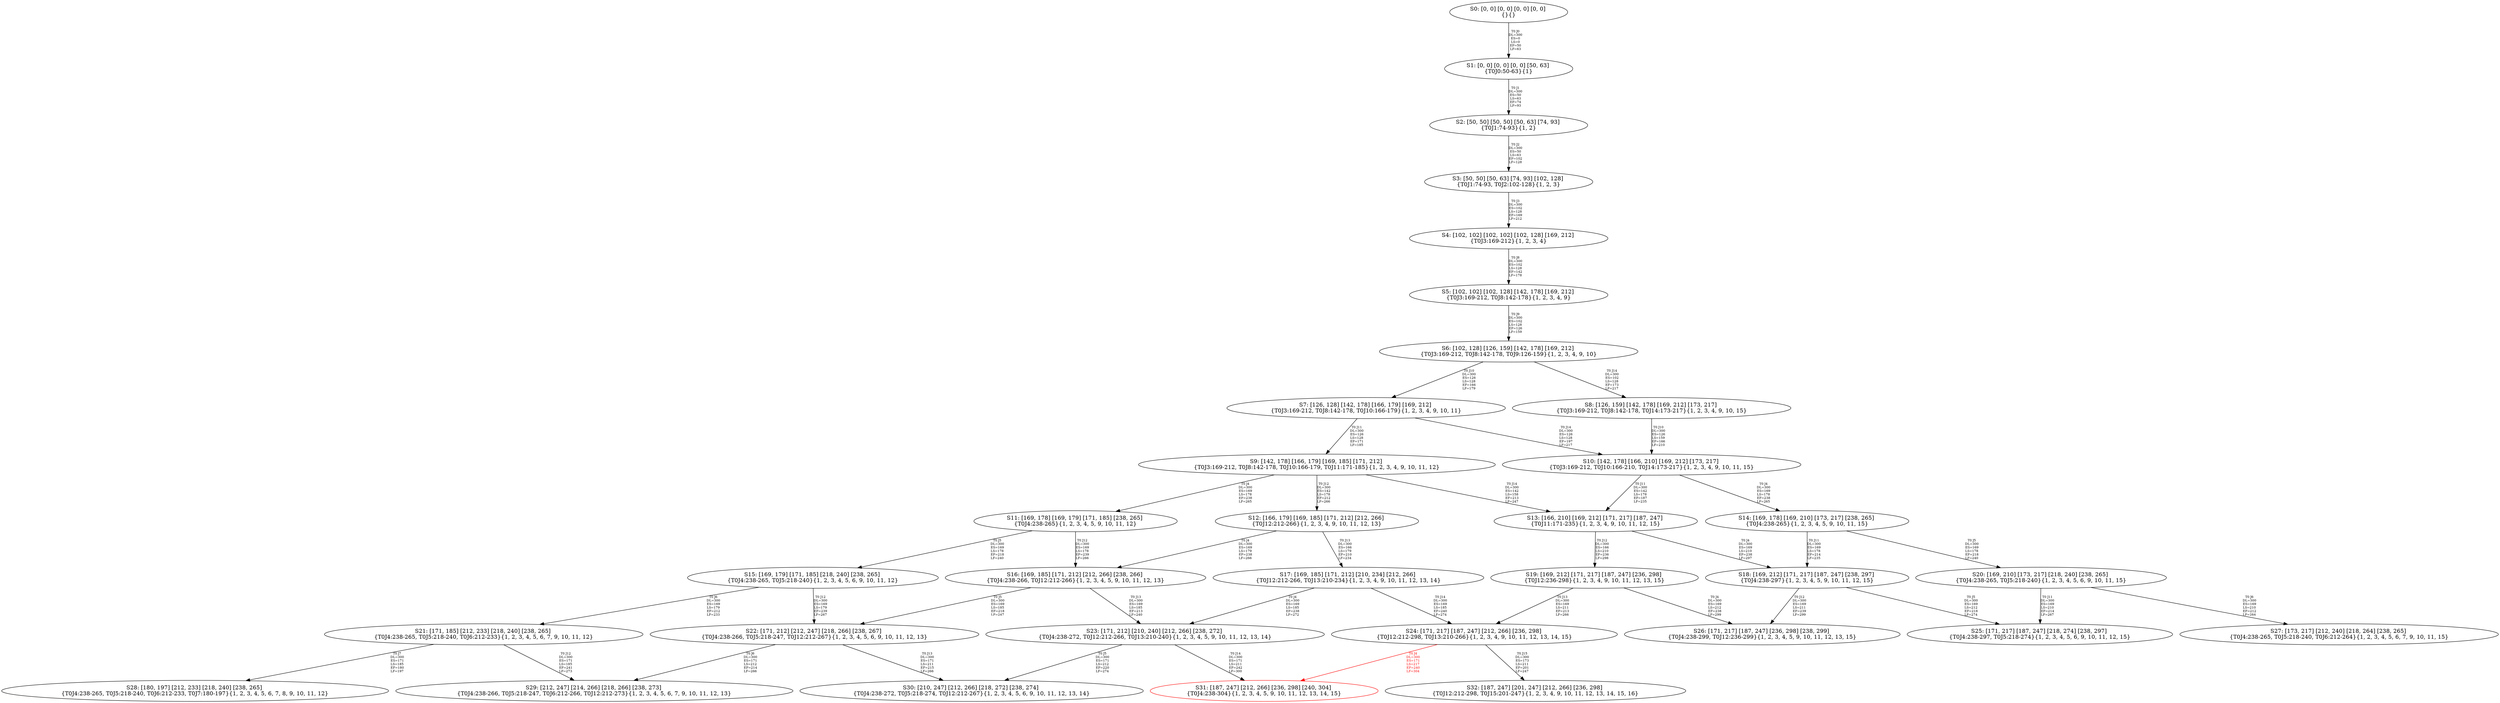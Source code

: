 digraph {
	S0[label="S0: [0, 0] [0, 0] [0, 0] [0, 0] \n{}{}"];
	S1[label="S1: [0, 0] [0, 0] [0, 0] [50, 63] \n{T0J0:50-63}{1}"];
	S2[label="S2: [50, 50] [50, 50] [50, 63] [74, 93] \n{T0J1:74-93}{1, 2}"];
	S3[label="S3: [50, 50] [50, 63] [74, 93] [102, 128] \n{T0J1:74-93, T0J2:102-128}{1, 2, 3}"];
	S4[label="S4: [102, 102] [102, 102] [102, 128] [169, 212] \n{T0J3:169-212}{1, 2, 3, 4}"];
	S5[label="S5: [102, 102] [102, 128] [142, 178] [169, 212] \n{T0J3:169-212, T0J8:142-178}{1, 2, 3, 4, 9}"];
	S6[label="S6: [102, 128] [126, 159] [142, 178] [169, 212] \n{T0J3:169-212, T0J8:142-178, T0J9:126-159}{1, 2, 3, 4, 9, 10}"];
	S7[label="S7: [126, 128] [142, 178] [166, 179] [169, 212] \n{T0J3:169-212, T0J8:142-178, T0J10:166-179}{1, 2, 3, 4, 9, 10, 11}"];
	S8[label="S8: [126, 159] [142, 178] [169, 212] [173, 217] \n{T0J3:169-212, T0J8:142-178, T0J14:173-217}{1, 2, 3, 4, 9, 10, 15}"];
	S9[label="S9: [142, 178] [166, 179] [169, 185] [171, 212] \n{T0J3:169-212, T0J8:142-178, T0J10:166-179, T0J11:171-185}{1, 2, 3, 4, 9, 10, 11, 12}"];
	S10[label="S10: [142, 178] [166, 210] [169, 212] [173, 217] \n{T0J3:169-212, T0J10:166-210, T0J14:173-217}{1, 2, 3, 4, 9, 10, 11, 15}"];
	S11[label="S11: [169, 178] [169, 179] [171, 185] [238, 265] \n{T0J4:238-265}{1, 2, 3, 4, 5, 9, 10, 11, 12}"];
	S12[label="S12: [166, 179] [169, 185] [171, 212] [212, 266] \n{T0J12:212-266}{1, 2, 3, 4, 9, 10, 11, 12, 13}"];
	S13[label="S13: [166, 210] [169, 212] [171, 217] [187, 247] \n{T0J11:171-235}{1, 2, 3, 4, 9, 10, 11, 12, 15}"];
	S14[label="S14: [169, 178] [169, 210] [173, 217] [238, 265] \n{T0J4:238-265}{1, 2, 3, 4, 5, 9, 10, 11, 15}"];
	S15[label="S15: [169, 179] [171, 185] [218, 240] [238, 265] \n{T0J4:238-265, T0J5:218-240}{1, 2, 3, 4, 5, 6, 9, 10, 11, 12}"];
	S16[label="S16: [169, 185] [171, 212] [212, 266] [238, 266] \n{T0J4:238-266, T0J12:212-266}{1, 2, 3, 4, 5, 9, 10, 11, 12, 13}"];
	S17[label="S17: [169, 185] [171, 212] [210, 234] [212, 266] \n{T0J12:212-266, T0J13:210-234}{1, 2, 3, 4, 9, 10, 11, 12, 13, 14}"];
	S18[label="S18: [169, 212] [171, 217] [187, 247] [238, 297] \n{T0J4:238-297}{1, 2, 3, 4, 5, 9, 10, 11, 12, 15}"];
	S19[label="S19: [169, 212] [171, 217] [187, 247] [236, 298] \n{T0J12:236-298}{1, 2, 3, 4, 9, 10, 11, 12, 13, 15}"];
	S20[label="S20: [169, 210] [173, 217] [218, 240] [238, 265] \n{T0J4:238-265, T0J5:218-240}{1, 2, 3, 4, 5, 6, 9, 10, 11, 15}"];
	S21[label="S21: [171, 185] [212, 233] [218, 240] [238, 265] \n{T0J4:238-265, T0J5:218-240, T0J6:212-233}{1, 2, 3, 4, 5, 6, 7, 9, 10, 11, 12}"];
	S22[label="S22: [171, 212] [212, 247] [218, 266] [238, 267] \n{T0J4:238-266, T0J5:218-247, T0J12:212-267}{1, 2, 3, 4, 5, 6, 9, 10, 11, 12, 13}"];
	S23[label="S23: [171, 212] [210, 240] [212, 266] [238, 272] \n{T0J4:238-272, T0J12:212-266, T0J13:210-240}{1, 2, 3, 4, 5, 9, 10, 11, 12, 13, 14}"];
	S24[label="S24: [171, 217] [187, 247] [212, 266] [236, 298] \n{T0J12:212-298, T0J13:210-266}{1, 2, 3, 4, 9, 10, 11, 12, 13, 14, 15}"];
	S25[label="S25: [171, 217] [187, 247] [218, 274] [238, 297] \n{T0J4:238-297, T0J5:218-274}{1, 2, 3, 4, 5, 6, 9, 10, 11, 12, 15}"];
	S26[label="S26: [171, 217] [187, 247] [236, 298] [238, 299] \n{T0J4:238-299, T0J12:236-299}{1, 2, 3, 4, 5, 9, 10, 11, 12, 13, 15}"];
	S27[label="S27: [173, 217] [212, 240] [218, 264] [238, 265] \n{T0J4:238-265, T0J5:218-240, T0J6:212-264}{1, 2, 3, 4, 5, 6, 7, 9, 10, 11, 15}"];
	S28[label="S28: [180, 197] [212, 233] [218, 240] [238, 265] \n{T0J4:238-265, T0J5:218-240, T0J6:212-233, T0J7:180-197}{1, 2, 3, 4, 5, 6, 7, 8, 9, 10, 11, 12}"];
	S29[label="S29: [212, 247] [214, 266] [218, 266] [238, 273] \n{T0J4:238-266, T0J5:218-247, T0J6:212-266, T0J12:212-273}{1, 2, 3, 4, 5, 6, 7, 9, 10, 11, 12, 13}"];
	S30[label="S30: [210, 247] [212, 266] [218, 272] [238, 274] \n{T0J4:238-272, T0J5:218-274, T0J12:212-267}{1, 2, 3, 4, 5, 6, 9, 10, 11, 12, 13, 14}"];
	S31[label="S31: [187, 247] [212, 266] [236, 298] [240, 304] \n{T0J4:238-304}{1, 2, 3, 4, 5, 9, 10, 11, 12, 13, 14, 15}"];
	S32[label="S32: [187, 247] [201, 247] [212, 266] [236, 298] \n{T0J12:212-298, T0J15:201-247}{1, 2, 3, 4, 9, 10, 11, 12, 13, 14, 15, 16}"];
	S0 -> S1[label="T0 J0\nDL=300\nES=0\nLS=0\nEF=50\nLF=63",fontsize=8];
	S1 -> S2[label="T0 J1\nDL=300\nES=50\nLS=63\nEF=74\nLF=93",fontsize=8];
	S2 -> S3[label="T0 J2\nDL=300\nES=50\nLS=63\nEF=102\nLF=128",fontsize=8];
	S3 -> S4[label="T0 J3\nDL=300\nES=102\nLS=128\nEF=169\nLF=212",fontsize=8];
	S4 -> S5[label="T0 J8\nDL=300\nES=102\nLS=128\nEF=142\nLF=178",fontsize=8];
	S5 -> S6[label="T0 J9\nDL=300\nES=102\nLS=128\nEF=126\nLF=159",fontsize=8];
	S6 -> S7[label="T0 J10\nDL=300\nES=126\nLS=128\nEF=166\nLF=179",fontsize=8];
	S6 -> S8[label="T0 J14\nDL=300\nES=102\nLS=128\nEF=173\nLF=217",fontsize=8];
	S7 -> S9[label="T0 J11\nDL=300\nES=126\nLS=128\nEF=171\nLF=185",fontsize=8];
	S7 -> S10[label="T0 J14\nDL=300\nES=126\nLS=128\nEF=197\nLF=217",fontsize=8];
	S8 -> S10[label="T0 J10\nDL=300\nES=126\nLS=159\nEF=166\nLF=210",fontsize=8];
	S9 -> S11[label="T0 J4\nDL=300\nES=169\nLS=178\nEF=238\nLF=265",fontsize=8];
	S9 -> S12[label="T0 J12\nDL=300\nES=142\nLS=178\nEF=212\nLF=266",fontsize=8];
	S9 -> S13[label="T0 J14\nDL=300\nES=142\nLS=158\nEF=213\nLF=247",fontsize=8];
	S10 -> S14[label="T0 J4\nDL=300\nES=169\nLS=178\nEF=238\nLF=265",fontsize=8];
	S10 -> S13[label="T0 J11\nDL=300\nES=142\nLS=178\nEF=187\nLF=235",fontsize=8];
	S11 -> S15[label="T0 J5\nDL=300\nES=169\nLS=178\nEF=218\nLF=240",fontsize=8];
	S11 -> S16[label="T0 J12\nDL=300\nES=169\nLS=178\nEF=239\nLF=266",fontsize=8];
	S12 -> S16[label="T0 J4\nDL=300\nES=169\nLS=179\nEF=238\nLF=266",fontsize=8];
	S12 -> S17[label="T0 J13\nDL=300\nES=166\nLS=179\nEF=210\nLF=234",fontsize=8];
	S13 -> S18[label="T0 J4\nDL=300\nES=169\nLS=210\nEF=238\nLF=297",fontsize=8];
	S13 -> S19[label="T0 J12\nDL=300\nES=166\nLS=210\nEF=236\nLF=298",fontsize=8];
	S14 -> S20[label="T0 J5\nDL=300\nES=169\nLS=178\nEF=218\nLF=240",fontsize=8];
	S14 -> S18[label="T0 J11\nDL=300\nES=169\nLS=178\nEF=214\nLF=235",fontsize=8];
	S15 -> S21[label="T0 J6\nDL=300\nES=169\nLS=179\nEF=212\nLF=233",fontsize=8];
	S15 -> S22[label="T0 J12\nDL=300\nES=169\nLS=179\nEF=239\nLF=267",fontsize=8];
	S16 -> S22[label="T0 J5\nDL=300\nES=169\nLS=185\nEF=218\nLF=247",fontsize=8];
	S16 -> S23[label="T0 J13\nDL=300\nES=169\nLS=185\nEF=213\nLF=240",fontsize=8];
	S17 -> S23[label="T0 J4\nDL=300\nES=169\nLS=185\nEF=238\nLF=272",fontsize=8];
	S17 -> S24[label="T0 J14\nDL=300\nES=169\nLS=185\nEF=240\nLF=274",fontsize=8];
	S18 -> S25[label="T0 J5\nDL=300\nES=169\nLS=212\nEF=218\nLF=274",fontsize=8];
	S18 -> S26[label="T0 J12\nDL=300\nES=169\nLS=211\nEF=239\nLF=299",fontsize=8];
	S19 -> S26[label="T0 J4\nDL=300\nES=169\nLS=212\nEF=238\nLF=299",fontsize=8];
	S19 -> S24[label="T0 J13\nDL=300\nES=169\nLS=211\nEF=213\nLF=266",fontsize=8];
	S20 -> S27[label="T0 J6\nDL=300\nES=169\nLS=210\nEF=212\nLF=264",fontsize=8];
	S20 -> S25[label="T0 J11\nDL=300\nES=169\nLS=210\nEF=214\nLF=267",fontsize=8];
	S21 -> S28[label="T0 J7\nDL=300\nES=171\nLS=185\nEF=180\nLF=197",fontsize=8];
	S21 -> S29[label="T0 J12\nDL=300\nES=171\nLS=185\nEF=241\nLF=273",fontsize=8];
	S22 -> S29[label="T0 J6\nDL=300\nES=171\nLS=212\nEF=214\nLF=266",fontsize=8];
	S22 -> S30[label="T0 J13\nDL=300\nES=171\nLS=211\nEF=215\nLF=266",fontsize=8];
	S23 -> S30[label="T0 J5\nDL=300\nES=171\nLS=212\nEF=220\nLF=274",fontsize=8];
	S23 -> S31[label="T0 J14\nDL=300\nES=171\nLS=211\nEF=242\nLF=300",fontsize=8];
	S24 -> S31[label="T0 J4\nDL=300\nES=171\nLS=217\nEF=240\nLF=304",color=Red,fontcolor=Red,fontsize=8];
S31[color=Red];
	S24 -> S32[label="T0 J15\nDL=300\nES=173\nLS=211\nEF=201\nLF=247",fontsize=8];
}
